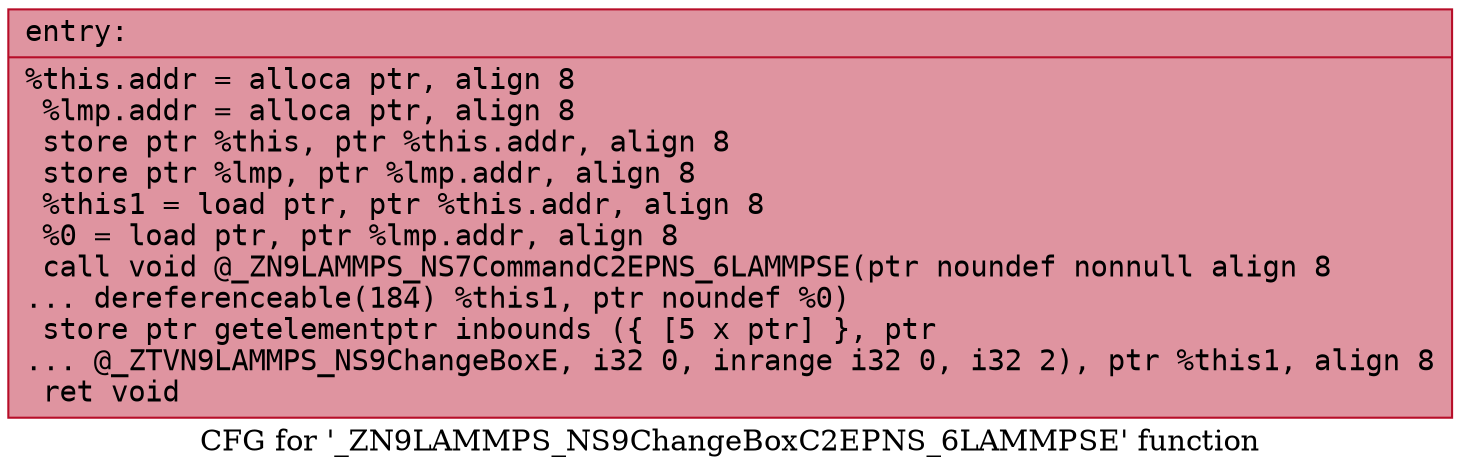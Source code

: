 digraph "CFG for '_ZN9LAMMPS_NS9ChangeBoxC2EPNS_6LAMMPSE' function" {
	label="CFG for '_ZN9LAMMPS_NS9ChangeBoxC2EPNS_6LAMMPSE' function";

	Node0x561623c1c1c0 [shape=record,color="#b70d28ff", style=filled, fillcolor="#b70d2870" fontname="Courier",label="{entry:\l|  %this.addr = alloca ptr, align 8\l  %lmp.addr = alloca ptr, align 8\l  store ptr %this, ptr %this.addr, align 8\l  store ptr %lmp, ptr %lmp.addr, align 8\l  %this1 = load ptr, ptr %this.addr, align 8\l  %0 = load ptr, ptr %lmp.addr, align 8\l  call void @_ZN9LAMMPS_NS7CommandC2EPNS_6LAMMPSE(ptr noundef nonnull align 8\l... dereferenceable(184) %this1, ptr noundef %0)\l  store ptr getelementptr inbounds (\{ [5 x ptr] \}, ptr\l... @_ZTVN9LAMMPS_NS9ChangeBoxE, i32 0, inrange i32 0, i32 2), ptr %this1, align 8\l  ret void\l}"];
}
